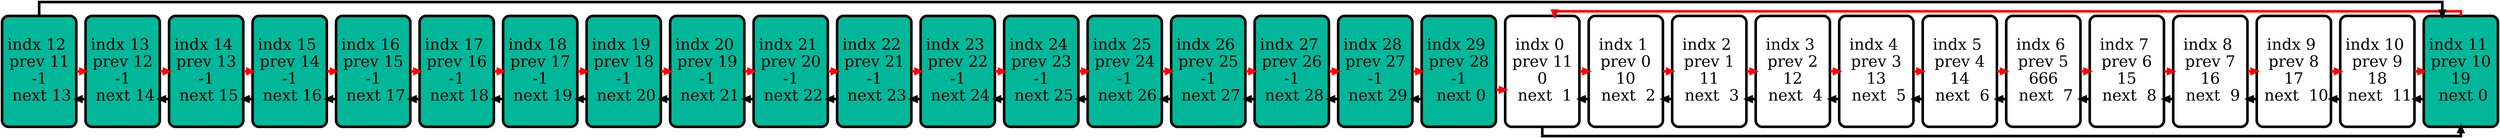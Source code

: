 digraph G {                                                                    	                        
graph [dpi = 300];                                                      	                        
splines = ortho                                                                                         
                                                                        	                        
edge[penwidth = 5, color = "black"];                                  	                        
node[shape = rectangle, style = rounded, fixedsize = true,              	                        
height = 3, width = 2, fontsize = 30, penwidth = 5];                                              
{rank = same;
node0 [label = "indx 0 
 prev 11 
 0 
 next  1"];
node1 [label = "indx 1 
 prev 0 
 10 
 next  2"];
node2 [label = "indx 2 
 prev 1 
 11 
 next  3"];
node3 [label = "indx 3 
 prev 2 
 12 
 next  4"];
node4 [label = "indx 4 
 prev 3 
 13 
 next  5"];
node5 [label = "indx 5 
 prev 4 
 14 
 next  6"];
node6 [label = "indx 6 
 prev 5 
 666 
 next  7"];
node7 [label = "indx 7 
 prev 6 
 15 
 next  8"];
node8 [label = "indx 8 
 prev 7 
 16 
 next  9"];
node9 [label = "indx 9 
 prev 8 
 17 
 next  10"];
node10 [label = "indx 10 
 prev 9 
 18 
 next  11"];

node[shape = "rectangle", style = "rounded, filled",                 		           
height = 3, width = 2, fixedsize = true,                                 		           
fillcolor = "#00b899",                                                 		           
fontsize = 30,                                                           		           
penwidth = 5, color = "black"                                          		           
]
node11 [label = "indx 11 
 prev 10 
 19 
 next 0"];
node12 [label = "indx 12 
 prev 11 
 -1 
 next 13"];
node13 [label = "indx 13 
 prev 12 
 -1 
 next 14"];
node14 [label = "indx 14 
 prev 13 
 -1 
 next 15"];
node15 [label = "indx 15 
 prev 14 
 -1 
 next 16"];
node16 [label = "indx 16 
 prev 15 
 -1 
 next 17"];
node17 [label = "indx 17 
 prev 16 
 -1 
 next 18"];
node18 [label = "indx 18 
 prev 17 
 -1 
 next 19"];
node19 [label = "indx 19 
 prev 18 
 -1 
 next 20"];
node20 [label = "indx 20 
 prev 19 
 -1 
 next 21"];
node21 [label = "indx 21 
 prev 20 
 -1 
 next 22"];
node22 [label = "indx 22 
 prev 21 
 -1 
 next 23"];
node23 [label = "indx 23 
 prev 22 
 -1 
 next 24"];
node24 [label = "indx 24 
 prev 23 
 -1 
 next 25"];
node25 [label = "indx 25 
 prev 24 
 -1 
 next 26"];
node26 [label = "indx 26 
 prev 25 
 -1 
 next 27"];
node27 [label = "indx 27 
 prev 26 
 -1 
 next 28"];
node28 [label = "indx 28 
 prev 27 
 -1 
 next 29"];
node29 [label = "indx 29 
 prev 28 
 -1 
 next 0"];
}
node0 -> node1 [width = 5, style = invis];
node1 -> node2 [width = 5, style = invis];
node2 -> node3 [width = 5, style = invis];
node3 -> node4 [width = 5, style = invis];
node4 -> node5 [width = 5, style = invis];
node5 -> node6 [width = 5, style = invis];
node6 -> node7 [width = 5, style = invis];
node7 -> node8 [width = 5, style = invis];
node8 -> node9 [width = 5, style = invis];
node9 -> node10 [width = 5, style = invis];
node10 -> node11 [width = 5, style = invis];
node11 -> node0 [width = 5, style = invis];
node12 -> node13 [width = 5, style = invis];
node13 -> node14 [width = 5, style = invis];
node14 -> node15 [width = 5, style = invis];
node15 -> node16 [width = 5, style = invis];
node16 -> node17 [width = 5, style = invis];
node17 -> node18 [width = 5, style = invis];
node18 -> node19 [width = 5, style = invis];
node19 -> node20 [width = 5, style = invis];
node20 -> node21 [width = 5, style = invis];
node21 -> node22 [width = 5, style = invis];
node22 -> node23 [width = 5, style = invis];
node23 -> node24 [width = 5, style = invis];
node24 -> node25 [width = 5, style = invis];
node25 -> node26 [width = 5, style = invis];
node26 -> node27 [width = 5, style = invis];
node27 -> node28 [width = 5, style = invis];
node28 -> node29 [width = 5, style = invis];
node29 -> node0 [width = 5, style = invis];
node0 -> node1 [color = red];
node1 -> node2 [color = red];
node2 -> node3 [color = red];
node3 -> node4 [color = red];
node4 -> node5 [color = red];
node5 -> node6 [color = red];
node6 -> node7 [color = red];
node7 -> node8 [color = red];
node8 -> node9 [color = red];
node9 -> node10 [color = red];
node10 -> node11 [color = red];
node11 -> node0 [color = red];
node12 -> node13 [color = red];
node13 -> node14 [color = red];
node14 -> node15 [color = red];
node15 -> node16 [color = red];
node16 -> node17 [color = red];
node17 -> node18 [color = red];
node18 -> node19 [color = red];
node19 -> node20 [color = red];
node20 -> node21 [color = red];
node21 -> node22 [color = red];
node22 -> node23 [color = red];
node23 -> node24 [color = red];
node24 -> node25 [color = red];
node25 -> node26 [color = red];
node26 -> node27 [color = red];
node27 -> node28 [color = red];
node28 -> node29 [color = red];
node29 -> node0 [color = red];
node0 -> node11 [color = black];
node1 -> node0 [color = black];
node2 -> node1 [color = black];
node3 -> node2 [color = black];
node4 -> node3 [color = black];
node5 -> node4 [color = black];
node6 -> node5 [color = black];
node7 -> node6 [color = black];
node8 -> node7 [color = black];
node9 -> node8 [color = black];
node10 -> node9 [color = black];
node11 -> node10 [color = black];
node12 -> node11 [color = black];
node13 -> node12 [color = black];
node14 -> node13 [color = black];
node15 -> node14 [color = black];
node16 -> node15 [color = black];
node17 -> node16 [color = black];
node18 -> node17 [color = black];
node19 -> node18 [color = black];
node20 -> node19 [color = black];
node21 -> node20 [color = black];
node22 -> node21 [color = black];
node23 -> node22 [color = black];
node24 -> node23 [color = black];
node25 -> node24 [color = black];
node26 -> node25 [color = black];
node27 -> node26 [color = black];
node28 -> node27 [color = black];
node29 -> node28 [color = black];

}